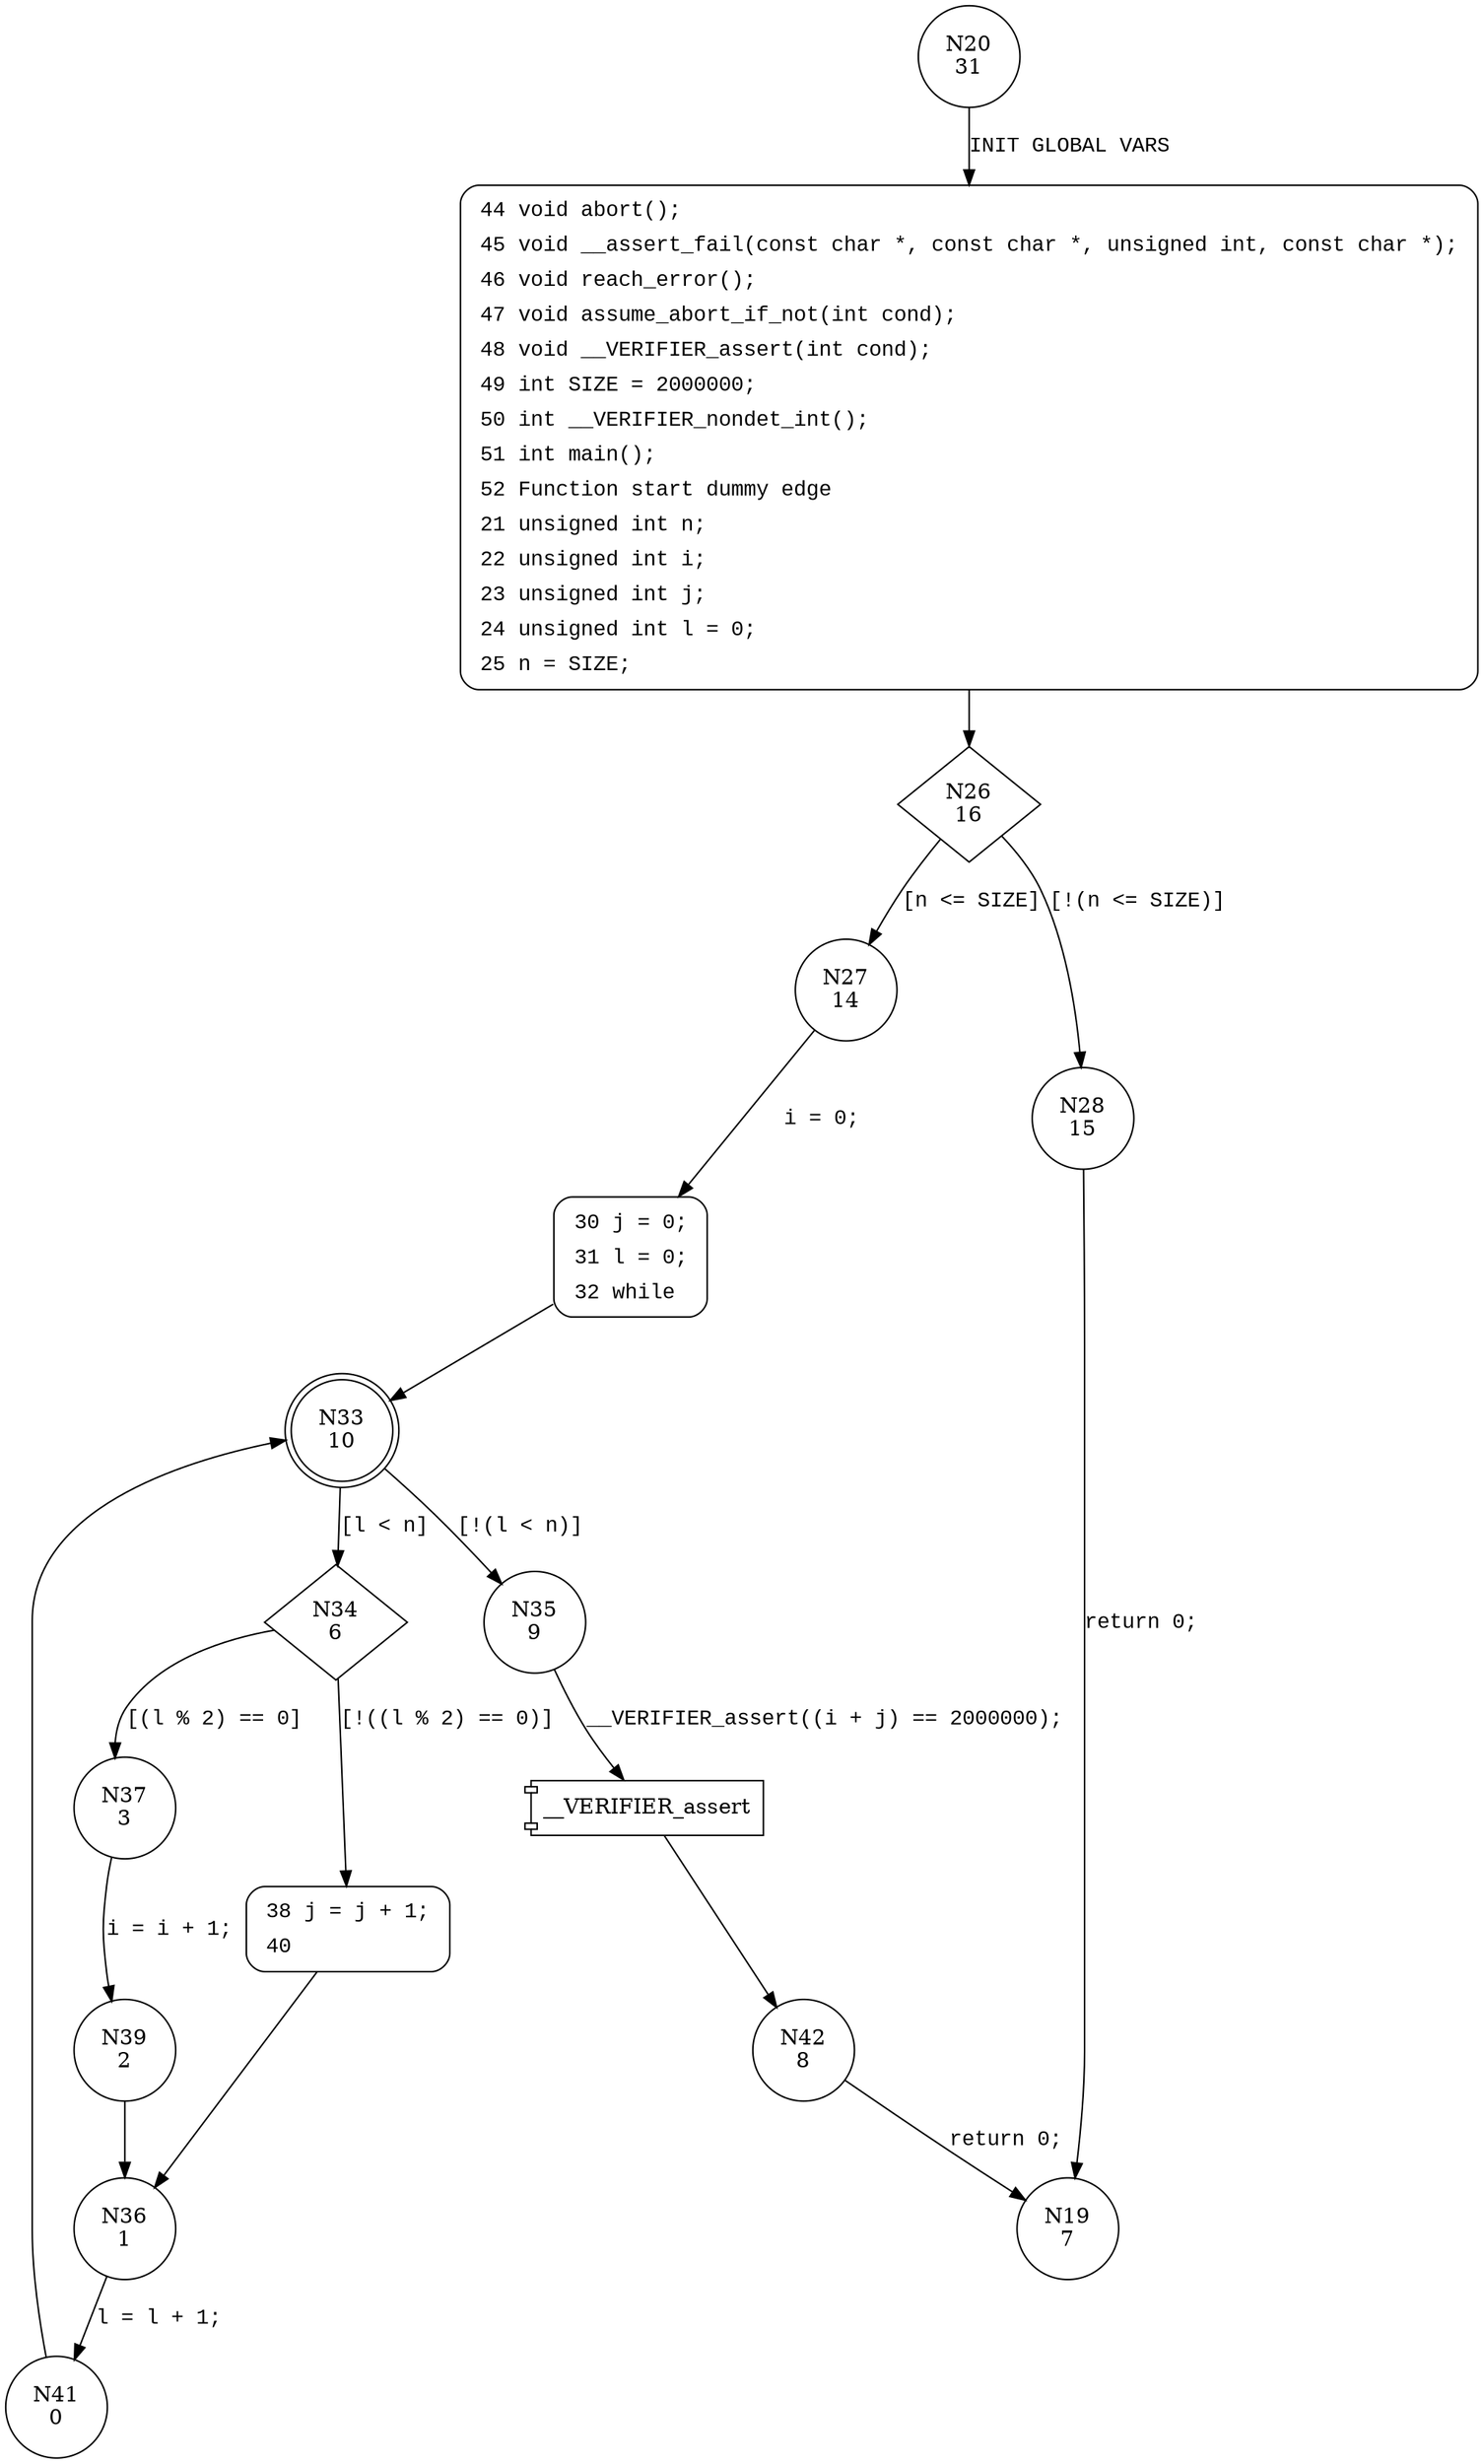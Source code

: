 digraph main {
20 [shape="circle" label="N20\n31"]
44 [shape="circle" label="N44\n30"]
26 [shape="diamond" label="N26\n16"]
27 [shape="circle" label="N27\n14"]
28 [shape="circle" label="N28\n15"]
30 [shape="circle" label="N30\n13"]
33 [shape="doublecircle" label="N33\n10"]
34 [shape="diamond" label="N34\n6"]
35 [shape="circle" label="N35\n9"]
42 [shape="circle" label="N42\n8"]
37 [shape="circle" label="N37\n3"]
38 [shape="circle" label="N38\n5"]
36 [shape="circle" label="N36\n1"]
41 [shape="circle" label="N41\n0"]
39 [shape="circle" label="N39\n2"]
19 [shape="circle" label="N19\n7"]
44 [style="filled,bold" penwidth="1" fillcolor="white" fontname="Courier New" shape="Mrecord" label=<<table border="0" cellborder="0" cellpadding="3" bgcolor="white"><tr><td align="right">44</td><td align="left">void abort();</td></tr><tr><td align="right">45</td><td align="left">void __assert_fail(const char *, const char *, unsigned int, const char *);</td></tr><tr><td align="right">46</td><td align="left">void reach_error();</td></tr><tr><td align="right">47</td><td align="left">void assume_abort_if_not(int cond);</td></tr><tr><td align="right">48</td><td align="left">void __VERIFIER_assert(int cond);</td></tr><tr><td align="right">49</td><td align="left">int SIZE = 2000000;</td></tr><tr><td align="right">50</td><td align="left">int __VERIFIER_nondet_int();</td></tr><tr><td align="right">51</td><td align="left">int main();</td></tr><tr><td align="right">52</td><td align="left">Function start dummy edge</td></tr><tr><td align="right">21</td><td align="left">unsigned int n;</td></tr><tr><td align="right">22</td><td align="left">unsigned int i;</td></tr><tr><td align="right">23</td><td align="left">unsigned int j;</td></tr><tr><td align="right">24</td><td align="left">unsigned int l = 0;</td></tr><tr><td align="right">25</td><td align="left">n = SIZE;</td></tr></table>>]
44 -> 26[label=""]
30 [style="filled,bold" penwidth="1" fillcolor="white" fontname="Courier New" shape="Mrecord" label=<<table border="0" cellborder="0" cellpadding="3" bgcolor="white"><tr><td align="right">30</td><td align="left">j = 0;</td></tr><tr><td align="right">31</td><td align="left">l = 0;</td></tr><tr><td align="right">32</td><td align="left">while</td></tr></table>>]
30 -> 33[label=""]
38 [style="filled,bold" penwidth="1" fillcolor="white" fontname="Courier New" shape="Mrecord" label=<<table border="0" cellborder="0" cellpadding="3" bgcolor="white"><tr><td align="right">38</td><td align="left">j = j + 1;</td></tr><tr><td align="right">40</td><td align="left"></td></tr></table>>]
38 -> 36[label=""]
20 -> 44 [label="INIT GLOBAL VARS" fontname="Courier New"]
26 -> 27 [label="[n <= SIZE]" fontname="Courier New"]
26 -> 28 [label="[!(n <= SIZE)]" fontname="Courier New"]
27 -> 30 [label="i = 0;" fontname="Courier New"]
33 -> 34 [label="[l < n]" fontname="Courier New"]
33 -> 35 [label="[!(l < n)]" fontname="Courier New"]
100001 [shape="component" label="__VERIFIER_assert"]
35 -> 100001 [label="__VERIFIER_assert((i + j) == 2000000);" fontname="Courier New"]
100001 -> 42 [label="" fontname="Courier New"]
34 -> 37 [label="[(l % 2) == 0]" fontname="Courier New"]
34 -> 38 [label="[!((l % 2) == 0)]" fontname="Courier New"]
36 -> 41 [label="l = l + 1;" fontname="Courier New"]
37 -> 39 [label="i = i + 1;" fontname="Courier New"]
28 -> 19 [label="return 0;" fontname="Courier New"]
42 -> 19 [label="return 0;" fontname="Courier New"]
41 -> 33 [label="" fontname="Courier New"]
39 -> 36 [label="" fontname="Courier New"]
}